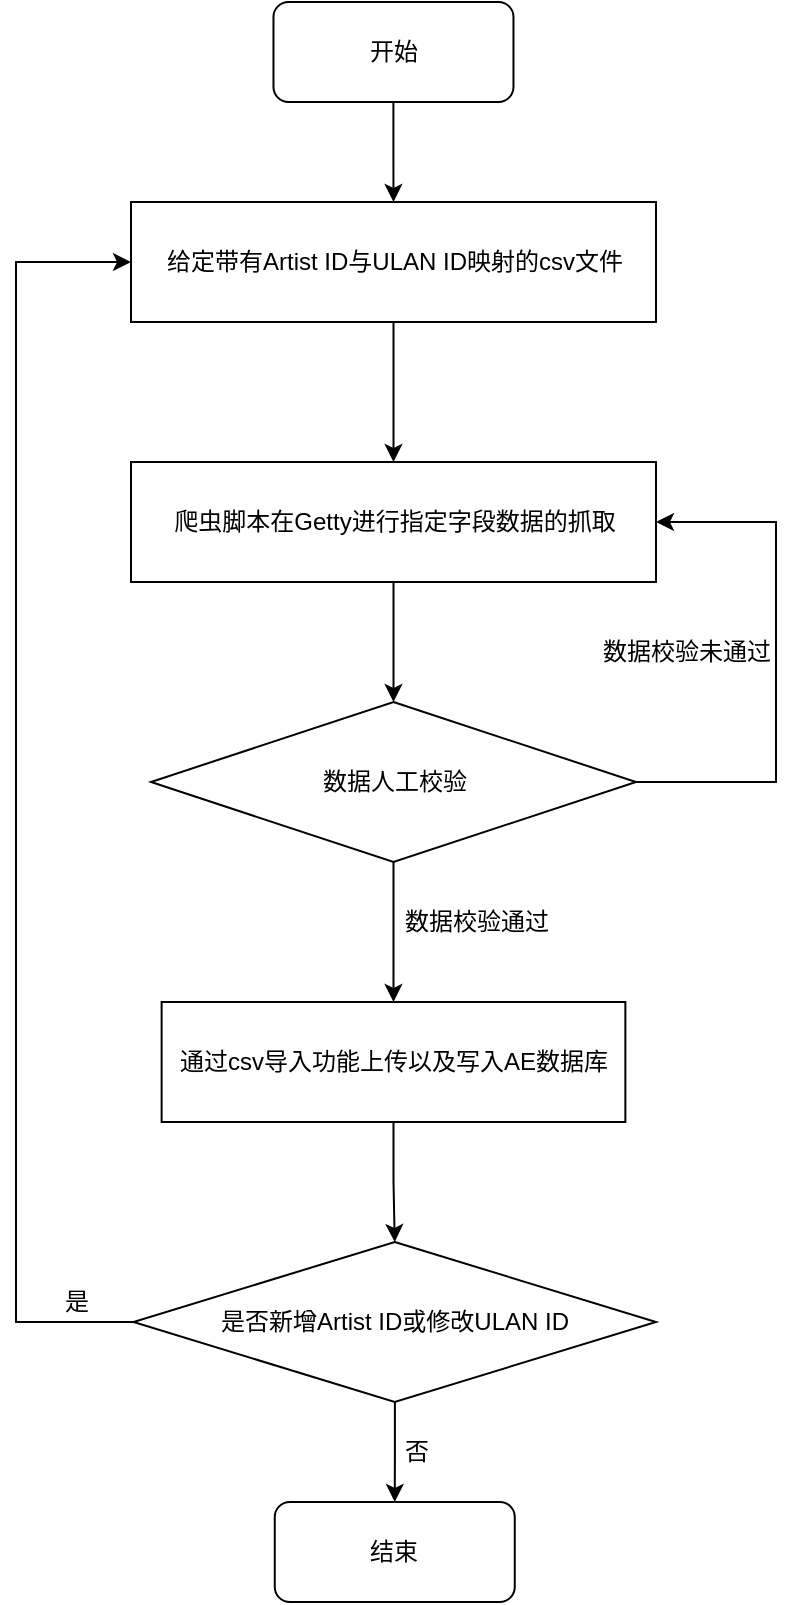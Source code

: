 <mxfile version="20.6.0" type="github">
  <diagram id="xdz3pwgSR_wqxvYa8TG_" name="Page-1">
    <mxGraphModel dx="946" dy="525" grid="1" gridSize="10" guides="1" tooltips="1" connect="1" arrows="1" fold="1" page="1" pageScale="1" pageWidth="850" pageHeight="1100" math="0" shadow="0">
      <root>
        <mxCell id="0" />
        <mxCell id="1" parent="0" />
        <mxCell id="pzktmZQztW74WQaNHcbx-3" style="edgeStyle=orthogonalEdgeStyle;rounded=0;orthogonalLoop=1;jettySize=auto;html=1;entryX=0.5;entryY=0;entryDx=0;entryDy=0;" edge="1" parent="1" source="pzktmZQztW74WQaNHcbx-1" target="pzktmZQztW74WQaNHcbx-2">
          <mxGeometry relative="1" as="geometry" />
        </mxCell>
        <mxCell id="pzktmZQztW74WQaNHcbx-1" value="&lt;div style=&quot;text-align: left;&quot;&gt;&lt;span style=&quot;background-color: initial;&quot;&gt;给定带有Artist ID&lt;/span&gt;&lt;span style=&quot;background-color: initial;&quot;&gt;与ULAN ID映射的csv文件&lt;/span&gt;&lt;/div&gt;" style="rounded=0;whiteSpace=wrap;html=1;" vertex="1" parent="1">
          <mxGeometry x="187.5" y="320" width="262.5" height="60" as="geometry" />
        </mxCell>
        <mxCell id="pzktmZQztW74WQaNHcbx-7" style="edgeStyle=orthogonalEdgeStyle;rounded=0;orthogonalLoop=1;jettySize=auto;html=1;entryX=0.5;entryY=0;entryDx=0;entryDy=0;" edge="1" parent="1" source="pzktmZQztW74WQaNHcbx-2" target="pzktmZQztW74WQaNHcbx-5">
          <mxGeometry relative="1" as="geometry" />
        </mxCell>
        <mxCell id="pzktmZQztW74WQaNHcbx-2" value="爬虫脚本在Getty进行指定字段数据的抓取" style="rounded=0;whiteSpace=wrap;html=1;" vertex="1" parent="1">
          <mxGeometry x="187.5" y="450" width="262.5" height="60" as="geometry" />
        </mxCell>
        <mxCell id="pzktmZQztW74WQaNHcbx-9" style="edgeStyle=orthogonalEdgeStyle;rounded=0;orthogonalLoop=1;jettySize=auto;html=1;entryX=0.5;entryY=0;entryDx=0;entryDy=0;" edge="1" parent="1" source="pzktmZQztW74WQaNHcbx-5" target="pzktmZQztW74WQaNHcbx-8">
          <mxGeometry relative="1" as="geometry" />
        </mxCell>
        <mxCell id="pzktmZQztW74WQaNHcbx-11" style="edgeStyle=orthogonalEdgeStyle;rounded=0;orthogonalLoop=1;jettySize=auto;html=1;entryX=1;entryY=0.5;entryDx=0;entryDy=0;" edge="1" parent="1" source="pzktmZQztW74WQaNHcbx-5" target="pzktmZQztW74WQaNHcbx-2">
          <mxGeometry relative="1" as="geometry">
            <Array as="points">
              <mxPoint x="510" y="610" />
              <mxPoint x="510" y="480" />
            </Array>
          </mxGeometry>
        </mxCell>
        <mxCell id="pzktmZQztW74WQaNHcbx-5" value="数据人工校验" style="rhombus;whiteSpace=wrap;html=1;" vertex="1" parent="1">
          <mxGeometry x="197.5" y="570" width="242.5" height="80" as="geometry" />
        </mxCell>
        <mxCell id="pzktmZQztW74WQaNHcbx-14" style="edgeStyle=orthogonalEdgeStyle;rounded=0;orthogonalLoop=1;jettySize=auto;html=1;entryX=0.5;entryY=0;entryDx=0;entryDy=0;" edge="1" parent="1" source="pzktmZQztW74WQaNHcbx-8" target="pzktmZQztW74WQaNHcbx-13">
          <mxGeometry relative="1" as="geometry" />
        </mxCell>
        <mxCell id="pzktmZQztW74WQaNHcbx-8" value="通过csv导入功能上传以及写入AE数据库" style="rounded=0;whiteSpace=wrap;html=1;" vertex="1" parent="1">
          <mxGeometry x="202.81" y="720" width="231.87" height="60" as="geometry" />
        </mxCell>
        <mxCell id="pzktmZQztW74WQaNHcbx-10" value="数据校验通过" style="text;html=1;align=center;verticalAlign=middle;resizable=0;points=[];autosize=1;strokeColor=none;fillColor=none;" vertex="1" parent="1">
          <mxGeometry x="310" y="665" width="100" height="30" as="geometry" />
        </mxCell>
        <mxCell id="pzktmZQztW74WQaNHcbx-12" value="数据校验未通过" style="text;html=1;align=center;verticalAlign=middle;resizable=0;points=[];autosize=1;strokeColor=none;fillColor=none;" vertex="1" parent="1">
          <mxGeometry x="410" y="530" width="110" height="30" as="geometry" />
        </mxCell>
        <mxCell id="pzktmZQztW74WQaNHcbx-16" style="edgeStyle=orthogonalEdgeStyle;rounded=0;orthogonalLoop=1;jettySize=auto;html=1;entryX=0.5;entryY=0;entryDx=0;entryDy=0;" edge="1" parent="1" source="pzktmZQztW74WQaNHcbx-13" target="pzktmZQztW74WQaNHcbx-15">
          <mxGeometry relative="1" as="geometry" />
        </mxCell>
        <mxCell id="pzktmZQztW74WQaNHcbx-20" style="edgeStyle=orthogonalEdgeStyle;rounded=0;orthogonalLoop=1;jettySize=auto;html=1;entryX=0;entryY=0.5;entryDx=0;entryDy=0;" edge="1" parent="1" source="pzktmZQztW74WQaNHcbx-13" target="pzktmZQztW74WQaNHcbx-1">
          <mxGeometry relative="1" as="geometry">
            <Array as="points">
              <mxPoint x="130" y="880" />
              <mxPoint x="130" y="350" />
            </Array>
          </mxGeometry>
        </mxCell>
        <mxCell id="pzktmZQztW74WQaNHcbx-13" value="是否新增Artist ID或修改ULAN ID" style="rhombus;whiteSpace=wrap;html=1;" vertex="1" parent="1">
          <mxGeometry x="188.75" y="840" width="261.25" height="80" as="geometry" />
        </mxCell>
        <mxCell id="pzktmZQztW74WQaNHcbx-15" value="结束" style="rounded=1;whiteSpace=wrap;html=1;" vertex="1" parent="1">
          <mxGeometry x="259.38" y="970" width="120" height="50" as="geometry" />
        </mxCell>
        <mxCell id="pzktmZQztW74WQaNHcbx-18" style="edgeStyle=orthogonalEdgeStyle;rounded=0;orthogonalLoop=1;jettySize=auto;html=1;entryX=0.5;entryY=0;entryDx=0;entryDy=0;" edge="1" parent="1" source="pzktmZQztW74WQaNHcbx-17" target="pzktmZQztW74WQaNHcbx-1">
          <mxGeometry relative="1" as="geometry" />
        </mxCell>
        <mxCell id="pzktmZQztW74WQaNHcbx-17" value="开始" style="rounded=1;whiteSpace=wrap;html=1;" vertex="1" parent="1">
          <mxGeometry x="258.74" y="220" width="120" height="50" as="geometry" />
        </mxCell>
        <mxCell id="pzktmZQztW74WQaNHcbx-19" value="否" style="text;html=1;align=center;verticalAlign=middle;resizable=0;points=[];autosize=1;strokeColor=none;fillColor=none;" vertex="1" parent="1">
          <mxGeometry x="310" y="930" width="40" height="30" as="geometry" />
        </mxCell>
        <mxCell id="pzktmZQztW74WQaNHcbx-23" value="是" style="text;html=1;align=center;verticalAlign=middle;resizable=0;points=[];autosize=1;strokeColor=none;fillColor=none;" vertex="1" parent="1">
          <mxGeometry x="140" y="855" width="40" height="30" as="geometry" />
        </mxCell>
      </root>
    </mxGraphModel>
  </diagram>
</mxfile>
